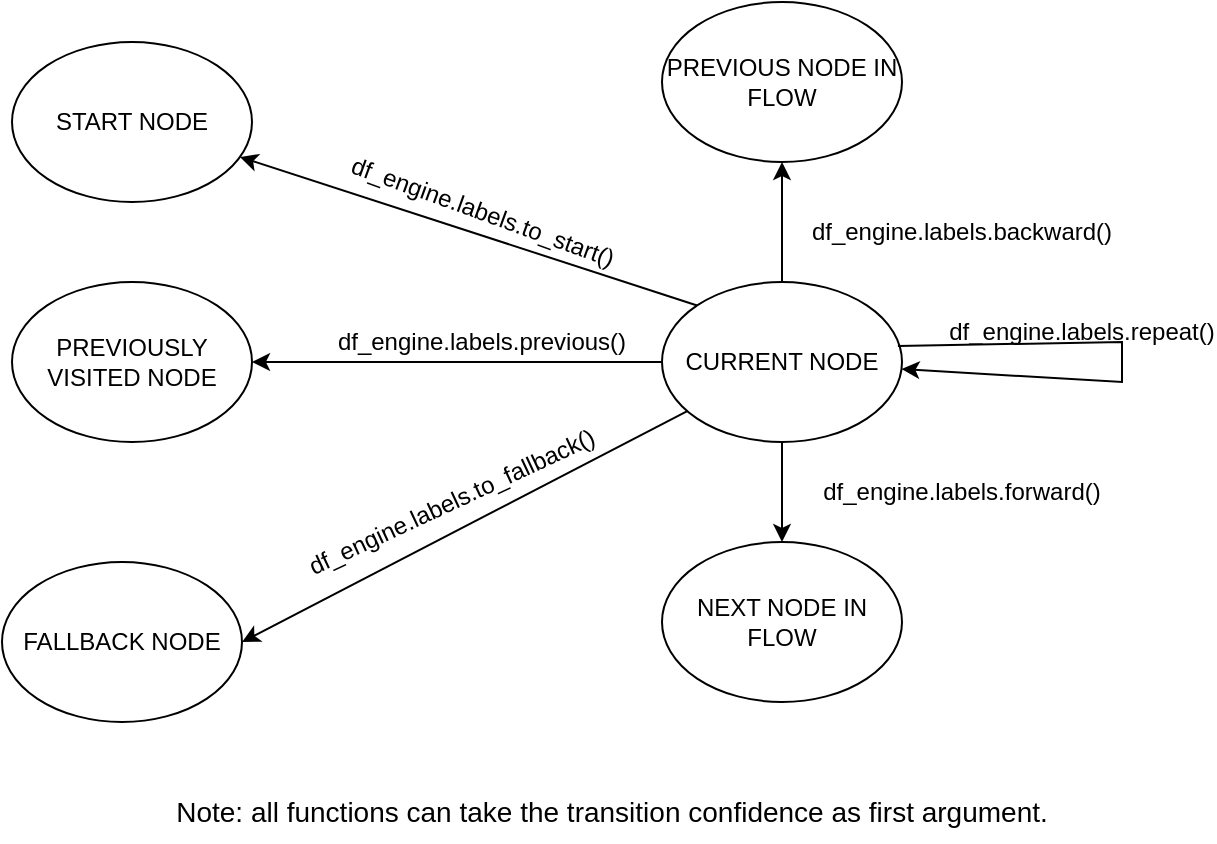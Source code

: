 <mxfile version="20.0.1" type="google"><diagram id="TH-kklXARG7YmlgsxqEc" name="Page-1"><mxGraphModel grid="1" page="1" gridSize="10" guides="1" tooltips="1" connect="1" arrows="1" fold="1" pageScale="1" pageWidth="850" pageHeight="1100" math="0" shadow="0"><root><mxCell id="0"/><mxCell id="1" parent="0"/><mxCell id="6sz_UtUfvKDvTdQ0H1Yo-1" value="df_engine.labels.previous()" style="text;html=1;strokeColor=none;fillColor=none;align=center;verticalAlign=middle;whiteSpace=wrap;rounded=0;" vertex="1" parent="1"><mxGeometry x="195" y="360" width="230" height="60" as="geometry"/></mxCell><mxCell id="6sz_UtUfvKDvTdQ0H1Yo-3" value="CURRENT NODE" style="ellipse;whiteSpace=wrap;html=1;" vertex="1" parent="1"><mxGeometry x="400" y="360" width="120" height="80" as="geometry"/></mxCell><mxCell id="6sz_UtUfvKDvTdQ0H1Yo-4" value="PREVIOUSLY VISITED NODE" style="ellipse;whiteSpace=wrap;html=1;" vertex="1" parent="1"><mxGeometry x="75" y="360" width="120" height="80" as="geometry"/></mxCell><mxCell id="6sz_UtUfvKDvTdQ0H1Yo-14" value="" style="endArrow=classic;html=1;rounded=0;entryX=1;entryY=0.5;entryDx=0;entryDy=0;" edge="1" parent="1" source="6sz_UtUfvKDvTdQ0H1Yo-3" target="6sz_UtUfvKDvTdQ0H1Yo-4"><mxGeometry width="50" height="50" relative="1" as="geometry"><mxPoint x="300" y="420" as="sourcePoint"/><mxPoint x="350" y="370" as="targetPoint"/></mxGeometry></mxCell><mxCell id="6sz_UtUfvKDvTdQ0H1Yo-17" value="PREVIOUS NODE IN FLOW" style="ellipse;whiteSpace=wrap;html=1;fillColor=none;" vertex="1" parent="1"><mxGeometry x="400" y="220" width="120" height="80" as="geometry"/></mxCell><mxCell id="6sz_UtUfvKDvTdQ0H1Yo-18" value="NEXT NODE IN FLOW" style="ellipse;whiteSpace=wrap;html=1;fillColor=none;" vertex="1" parent="1"><mxGeometry x="400" y="490" width="120" height="80" as="geometry"/></mxCell><mxCell id="6sz_UtUfvKDvTdQ0H1Yo-19" value="" style="endArrow=classic;html=1;rounded=0;exitX=0.5;exitY=0;exitDx=0;exitDy=0;entryX=0.5;entryY=1;entryDx=0;entryDy=0;" edge="1" parent="1" source="6sz_UtUfvKDvTdQ0H1Yo-3" target="6sz_UtUfvKDvTdQ0H1Yo-17"><mxGeometry width="50" height="50" relative="1" as="geometry"><mxPoint x="300" y="420" as="sourcePoint"/><mxPoint x="350" y="370" as="targetPoint"/></mxGeometry></mxCell><mxCell id="6sz_UtUfvKDvTdQ0H1Yo-20" value="df_engine.labels.backward()" style="text;html=1;strokeColor=none;fillColor=none;align=center;verticalAlign=middle;whiteSpace=wrap;rounded=0;" vertex="1" parent="1"><mxGeometry x="520" y="320" width="60" height="30" as="geometry"/></mxCell><mxCell id="6sz_UtUfvKDvTdQ0H1Yo-21" value="" style="endArrow=classic;html=1;rounded=0;exitX=0.5;exitY=1;exitDx=0;exitDy=0;entryX=0.5;entryY=0;entryDx=0;entryDy=0;" edge="1" parent="1" source="6sz_UtUfvKDvTdQ0H1Yo-3" target="6sz_UtUfvKDvTdQ0H1Yo-18"><mxGeometry width="50" height="50" relative="1" as="geometry"><mxPoint x="300" y="420" as="sourcePoint"/><mxPoint x="350" y="370" as="targetPoint"/></mxGeometry></mxCell><mxCell id="6sz_UtUfvKDvTdQ0H1Yo-25" value="Note: all functions can take the transition confidence as first argument. " style="text;html=1;strokeColor=none;fillColor=none;align=center;verticalAlign=middle;whiteSpace=wrap;rounded=0;fontSize=14;" vertex="1" parent="1"><mxGeometry x="150" y="610" width="450" height="30" as="geometry"/></mxCell><mxCell id="6sz_UtUfvKDvTdQ0H1Yo-26" value="df_engine.labels.forward()" style="text;html=1;strokeColor=none;fillColor=none;align=center;verticalAlign=middle;whiteSpace=wrap;rounded=0;" vertex="1" parent="1"><mxGeometry x="520" y="450" width="60" height="30" as="geometry"/></mxCell><mxCell id="6sz_UtUfvKDvTdQ0H1Yo-32" value="FALLBACK NODE" style="ellipse;whiteSpace=wrap;html=1;" vertex="1" parent="1"><mxGeometry x="70" y="500" width="120" height="80" as="geometry"/></mxCell><mxCell id="6sz_UtUfvKDvTdQ0H1Yo-33" value="START NODE" style="ellipse;whiteSpace=wrap;html=1;" vertex="1" parent="1"><mxGeometry x="75" y="240" width="120" height="80" as="geometry"/></mxCell><mxCell id="6sz_UtUfvKDvTdQ0H1Yo-34" value="" style="endArrow=classic;html=1;rounded=0;fontSize=24;entryX=1;entryY=0.5;entryDx=0;entryDy=0;" edge="1" parent="1" source="6sz_UtUfvKDvTdQ0H1Yo-3" target="6sz_UtUfvKDvTdQ0H1Yo-32"><mxGeometry width="50" height="50" relative="1" as="geometry"><mxPoint x="360" y="453.396" as="sourcePoint"/><mxPoint x="350" y="370" as="targetPoint"/></mxGeometry></mxCell><mxCell id="6sz_UtUfvKDvTdQ0H1Yo-35" value="" style="endArrow=classic;html=1;rounded=0;fontSize=24;exitX=0;exitY=0;exitDx=0;exitDy=0;" edge="1" parent="1" source="6sz_UtUfvKDvTdQ0H1Yo-3" target="6sz_UtUfvKDvTdQ0H1Yo-33"><mxGeometry width="50" height="50" relative="1" as="geometry"><mxPoint x="300" y="420" as="sourcePoint"/><mxPoint x="350" y="370" as="targetPoint"/></mxGeometry></mxCell><mxCell id="6sz_UtUfvKDvTdQ0H1Yo-38" value="&lt;div&gt;df_engine.labels.to_start()&lt;/div&gt;" style="text;html=1;strokeColor=none;fillColor=none;align=center;verticalAlign=middle;whiteSpace=wrap;rounded=0;rotation=20;" vertex="1" parent="1"><mxGeometry x="207.5" y="300" width="205" height="50" as="geometry"/></mxCell><mxCell id="6sz_UtUfvKDvTdQ0H1Yo-39" value="df_engine.labels.to_fallback()" style="text;html=1;strokeColor=none;fillColor=none;align=center;verticalAlign=middle;whiteSpace=wrap;rounded=0;rotation=-25;" vertex="1" parent="1"><mxGeometry x="180" y="440" width="230" height="60" as="geometry"/></mxCell><mxCell id="6sz_UtUfvKDvTdQ0H1Yo-40" value="" style="endArrow=classic;html=1;rounded=0;fontSize=12;exitX=0.983;exitY=0.4;exitDx=0;exitDy=0;exitPerimeter=0;" edge="1" parent="1" source="6sz_UtUfvKDvTdQ0H1Yo-3" target="6sz_UtUfvKDvTdQ0H1Yo-3"><mxGeometry width="50" height="50" relative="1" as="geometry"><mxPoint x="300" y="420" as="sourcePoint"/><mxPoint x="590" y="360" as="targetPoint"/><Array as="points"><mxPoint x="630" y="400"/></Array></mxGeometry></mxCell><mxCell id="6sz_UtUfvKDvTdQ0H1Yo-41" value="df_engine.labels.repeat()" style="text;html=1;strokeColor=none;fillColor=none;align=center;verticalAlign=middle;whiteSpace=wrap;rounded=0;fontSize=12;" vertex="1" parent="1"><mxGeometry x="580" y="370" width="60" height="30" as="geometry"/></mxCell></root></mxGraphModel></diagram></mxfile>